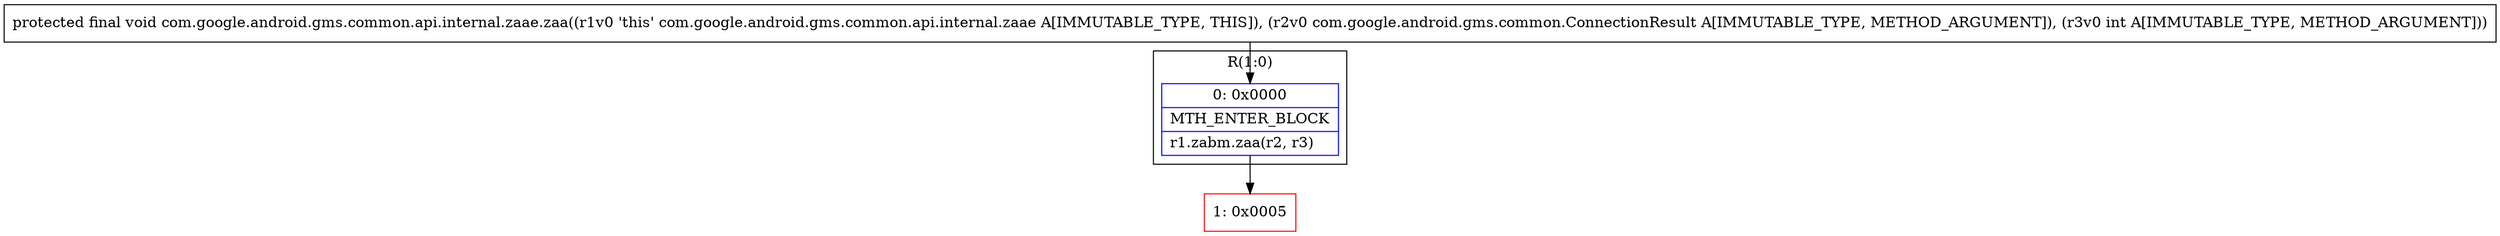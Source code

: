 digraph "CFG forcom.google.android.gms.common.api.internal.zaae.zaa(Lcom\/google\/android\/gms\/common\/ConnectionResult;I)V" {
subgraph cluster_Region_1516526106 {
label = "R(1:0)";
node [shape=record,color=blue];
Node_0 [shape=record,label="{0\:\ 0x0000|MTH_ENTER_BLOCK\l|r1.zabm.zaa(r2, r3)\l}"];
}
Node_1 [shape=record,color=red,label="{1\:\ 0x0005}"];
MethodNode[shape=record,label="{protected final void com.google.android.gms.common.api.internal.zaae.zaa((r1v0 'this' com.google.android.gms.common.api.internal.zaae A[IMMUTABLE_TYPE, THIS]), (r2v0 com.google.android.gms.common.ConnectionResult A[IMMUTABLE_TYPE, METHOD_ARGUMENT]), (r3v0 int A[IMMUTABLE_TYPE, METHOD_ARGUMENT])) }"];
MethodNode -> Node_0;
Node_0 -> Node_1;
}

